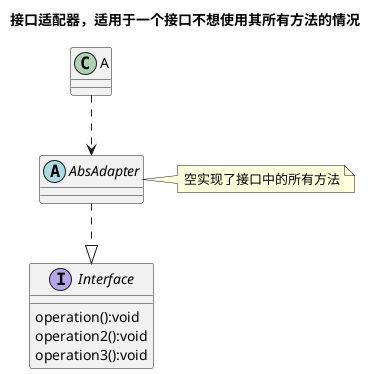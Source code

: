 @startuml
title 接口适配器，适用于一个接口不想使用其所有方法的情况

interface Interface{
    operation():void
    operation2():void
    operation3():void
}

abstract class AbsAdapter
note right:空实现了接口中的所有方法

AbsAdapter ..|> Interface

class A
A ..> AbsAdapter

@enduml